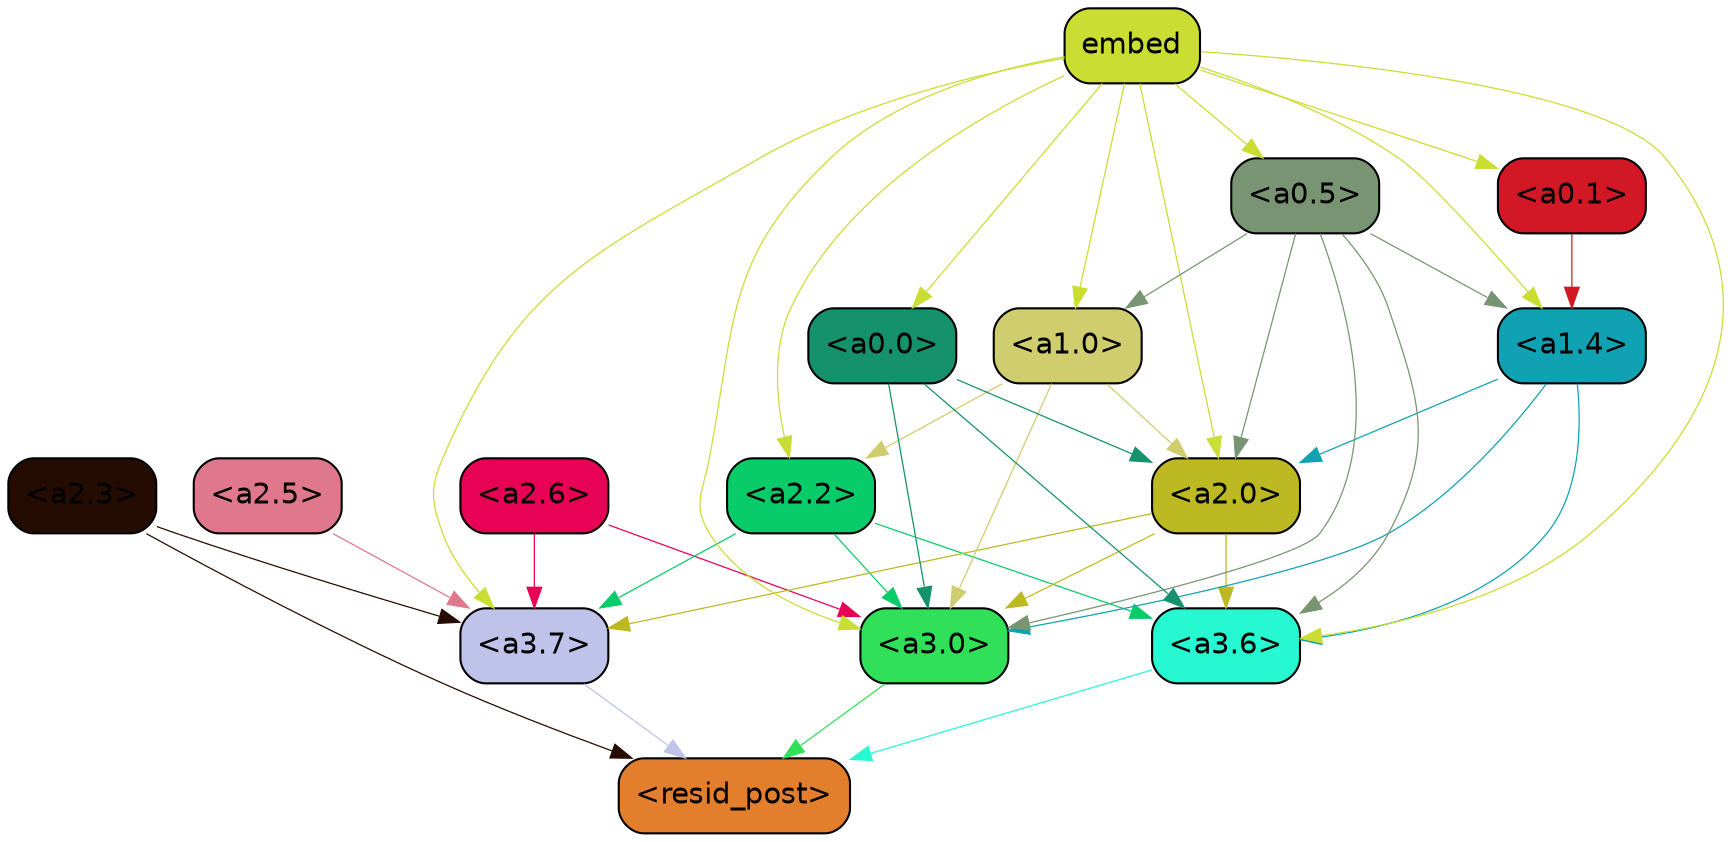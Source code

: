 strict digraph "" {
	graph [bgcolor=transparent,
		layout=dot,
		overlap=false,
		splines=true
	];
	"<a3.7>"	[color=black,
		fillcolor="#bfc2e9",
		fontname=Helvetica,
		shape=box,
		style="filled, rounded"];
	"<resid_post>"	[color=black,
		fillcolor="#e37f2c",
		fontname=Helvetica,
		shape=box,
		style="filled, rounded"];
	"<a3.7>" -> "<resid_post>"	[color="#bfc2e9",
		penwidth=0.6];
	"<a3.6>"	[color=black,
		fillcolor="#26f9d2",
		fontname=Helvetica,
		shape=box,
		style="filled, rounded"];
	"<a3.6>" -> "<resid_post>"	[color="#26f9d2",
		penwidth=0.6];
	"<a3.0>"	[color=black,
		fillcolor="#2fe058",
		fontname=Helvetica,
		shape=box,
		style="filled, rounded"];
	"<a3.0>" -> "<resid_post>"	[color="#2fe058",
		penwidth=0.6];
	"<a2.3>"	[color=black,
		fillcolor="#250c02",
		fontname=Helvetica,
		shape=box,
		style="filled, rounded"];
	"<a2.3>" -> "<a3.7>"	[color="#250c02",
		penwidth=0.6];
	"<a2.3>" -> "<resid_post>"	[color="#250c02",
		penwidth=0.6];
	"<a2.6>"	[color=black,
		fillcolor="#e80256",
		fontname=Helvetica,
		shape=box,
		style="filled, rounded"];
	"<a2.6>" -> "<a3.7>"	[color="#e80256",
		penwidth=0.6];
	"<a2.6>" -> "<a3.0>"	[color="#e80256",
		penwidth=0.6];
	"<a2.5>"	[color=black,
		fillcolor="#df788c",
		fontname=Helvetica,
		shape=box,
		style="filled, rounded"];
	"<a2.5>" -> "<a3.7>"	[color="#df788c",
		penwidth=0.6];
	"<a2.2>"	[color=black,
		fillcolor="#07cc69",
		fontname=Helvetica,
		shape=box,
		style="filled, rounded"];
	"<a2.2>" -> "<a3.7>"	[color="#07cc69",
		penwidth=0.6];
	"<a2.2>" -> "<a3.6>"	[color="#07cc69",
		penwidth=0.6];
	"<a2.2>" -> "<a3.0>"	[color="#07cc69",
		penwidth=0.6];
	"<a2.0>"	[color=black,
		fillcolor="#bdb923",
		fontname=Helvetica,
		shape=box,
		style="filled, rounded"];
	"<a2.0>" -> "<a3.7>"	[color="#bdb923",
		penwidth=0.6];
	"<a2.0>" -> "<a3.6>"	[color="#bdb923",
		penwidth=0.6];
	"<a2.0>" -> "<a3.0>"	[color="#bdb923",
		penwidth=0.6];
	"<a1.4>"	[color=black,
		fillcolor="#10a2b2",
		fontname=Helvetica,
		shape=box,
		style="filled, rounded"];
	"<a1.4>" -> "<a3.6>"	[color="#10a2b2",
		penwidth=0.6];
	"<a1.4>" -> "<a3.0>"	[color="#10a2b2",
		penwidth=0.6];
	"<a1.4>" -> "<a2.0>"	[color="#10a2b2",
		penwidth=0.6];
	embed	[color=black,
		fillcolor="#cadd33",
		fontname=Helvetica,
		shape=box,
		style="filled, rounded"];
	embed -> "<a3.7>"	[color="#cadd33",
		penwidth=0.6];
	embed -> "<a3.6>"	[color="#cadd33",
		penwidth=0.6];
	embed -> "<a3.0>"	[color="#cadd33",
		penwidth=0.6];
	embed -> "<a2.2>"	[color="#cadd33",
		penwidth=0.6];
	embed -> "<a2.0>"	[color="#cadd33",
		penwidth=0.6];
	embed -> "<a1.4>"	[color="#cadd33",
		penwidth=0.6];
	"<a1.0>"	[color=black,
		fillcolor="#cfcd6d",
		fontname=Helvetica,
		shape=box,
		style="filled, rounded"];
	embed -> "<a1.0>"	[color="#cadd33",
		penwidth=0.6];
	"<a0.5>"	[color=black,
		fillcolor="#799473",
		fontname=Helvetica,
		shape=box,
		style="filled, rounded"];
	embed -> "<a0.5>"	[color="#cadd33",
		penwidth=0.6];
	"<a0.0>"	[color=black,
		fillcolor="#15916c",
		fontname=Helvetica,
		shape=box,
		style="filled, rounded"];
	embed -> "<a0.0>"	[color="#cadd33",
		penwidth=0.6];
	"<a0.1>"	[color=black,
		fillcolor="#d21725",
		fontname=Helvetica,
		shape=box,
		style="filled, rounded"];
	embed -> "<a0.1>"	[color="#cadd33",
		penwidth=0.6];
	"<a1.0>" -> "<a3.0>"	[color="#cfcd6d",
		penwidth=0.6];
	"<a1.0>" -> "<a2.2>"	[color="#cfcd6d",
		penwidth=0.6];
	"<a1.0>" -> "<a2.0>"	[color="#cfcd6d",
		penwidth=0.6];
	"<a0.5>" -> "<a3.6>"	[color="#799473",
		penwidth=0.6];
	"<a0.5>" -> "<a3.0>"	[color="#799473",
		penwidth=0.6];
	"<a0.5>" -> "<a2.0>"	[color="#799473",
		penwidth=0.6];
	"<a0.5>" -> "<a1.4>"	[color="#799473",
		penwidth=0.6];
	"<a0.5>" -> "<a1.0>"	[color="#799473",
		penwidth=0.6];
	"<a0.0>" -> "<a3.6>"	[color="#15916c",
		penwidth=0.6];
	"<a0.0>" -> "<a3.0>"	[color="#15916c",
		penwidth=0.6];
	"<a0.0>" -> "<a2.0>"	[color="#15916c",
		penwidth=0.6];
	"<a0.1>" -> "<a1.4>"	[color="#d21725",
		penwidth=0.6];
}
